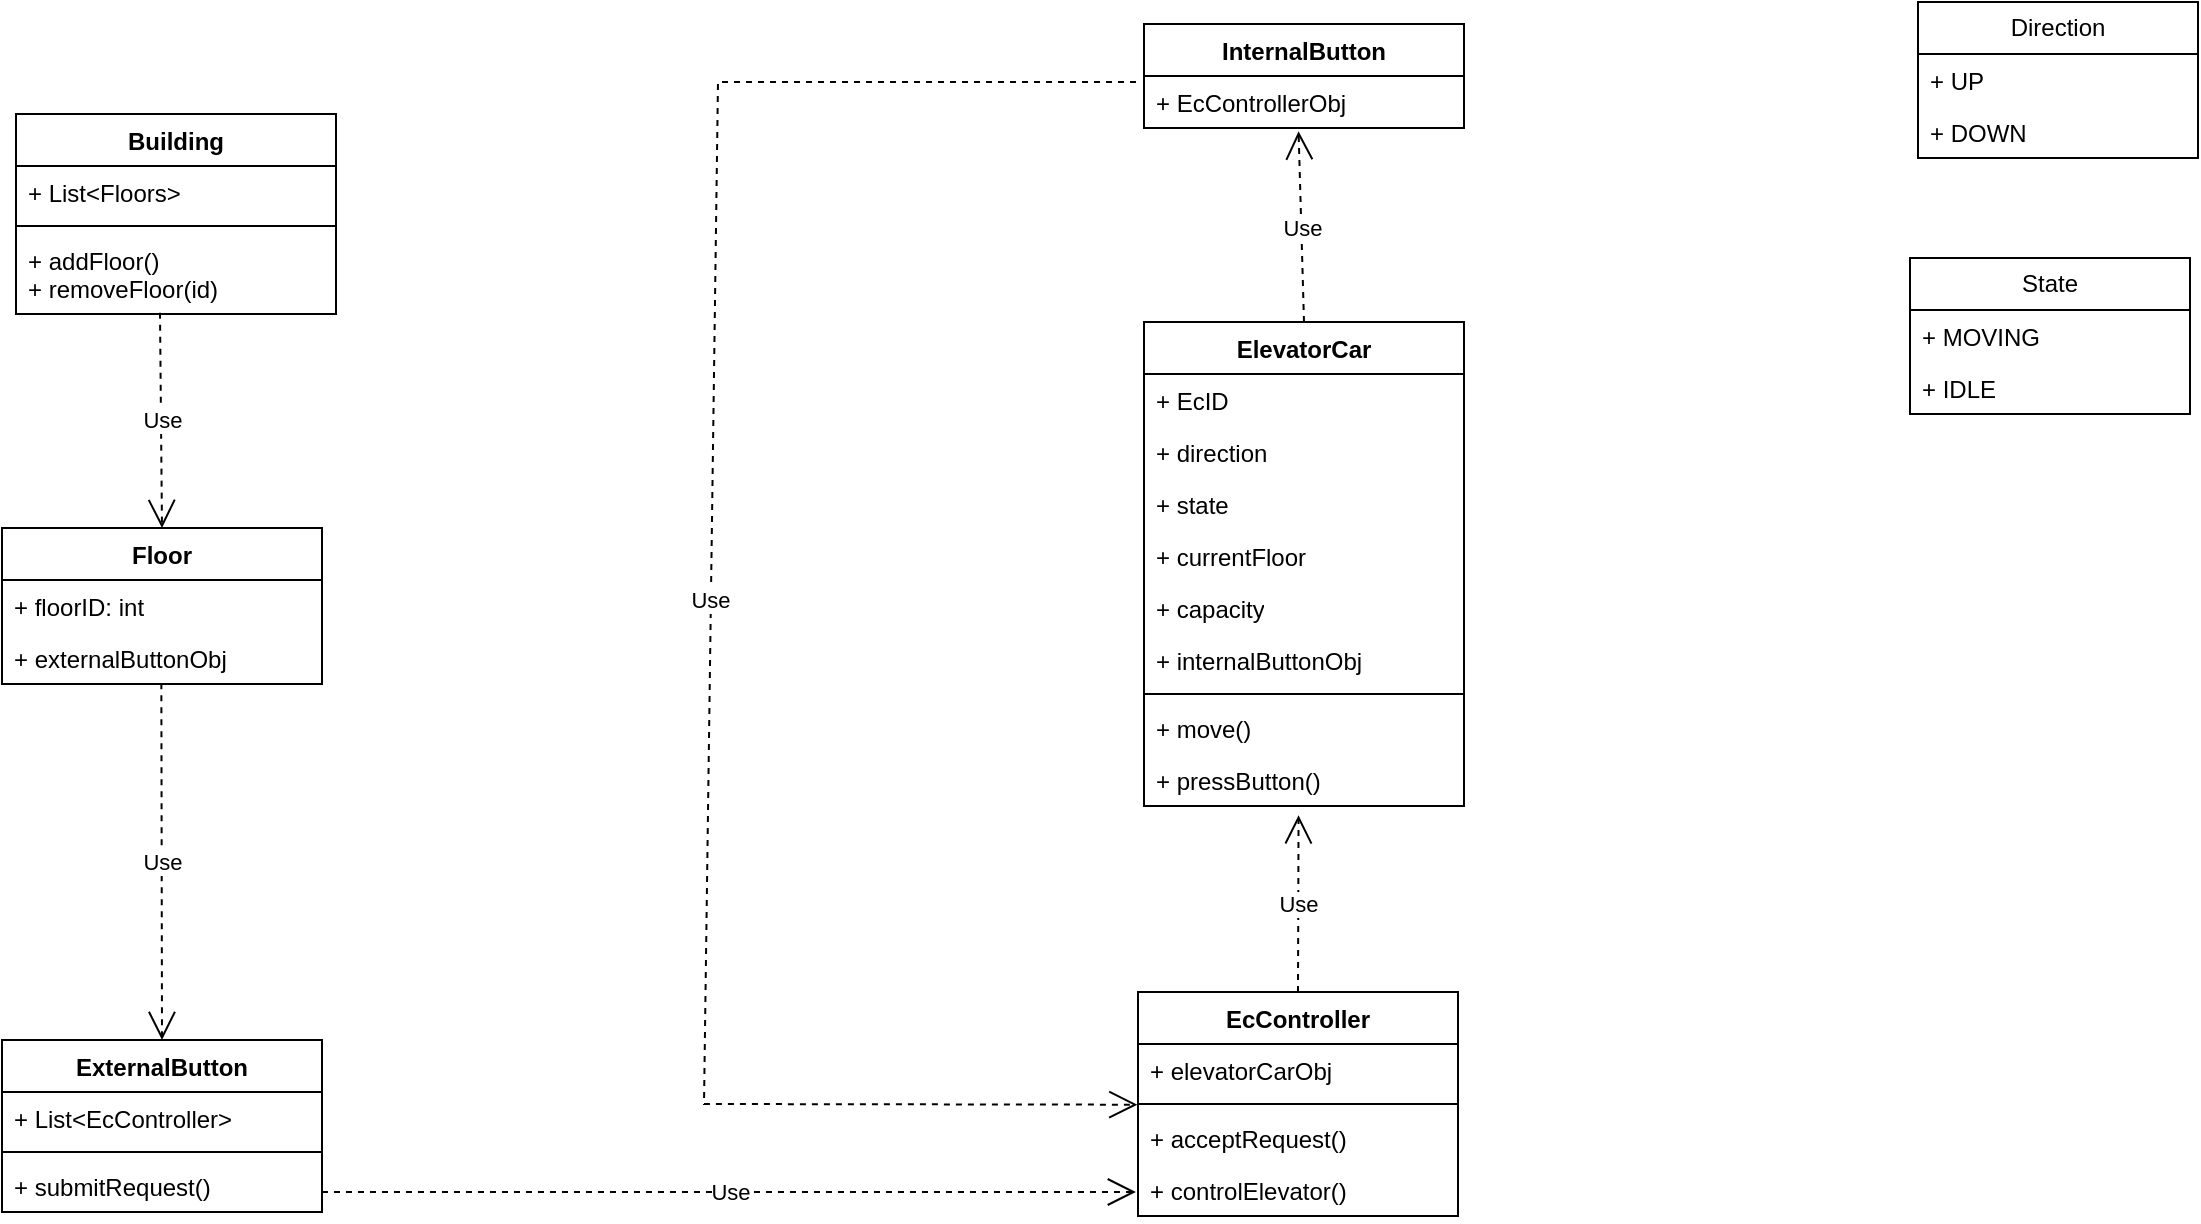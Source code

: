 <mxfile version="24.7.5">
  <diagram id="C5RBs43oDa-KdzZeNtuy" name="Page-1">
    <mxGraphModel dx="2474" dy="1197" grid="0" gridSize="10" guides="1" tooltips="1" connect="1" arrows="1" fold="1" page="0" pageScale="1" pageWidth="827" pageHeight="1169" math="0" shadow="0">
      <root>
        <mxCell id="WIyWlLk6GJQsqaUBKTNV-0" />
        <mxCell id="WIyWlLk6GJQsqaUBKTNV-1" parent="WIyWlLk6GJQsqaUBKTNV-0" />
        <mxCell id="m5VY2FDvkaFgFhENWzP6-0" value="Building" style="swimlane;fontStyle=1;align=center;verticalAlign=top;childLayout=stackLayout;horizontal=1;startSize=26;horizontalStack=0;resizeParent=1;resizeParentMax=0;resizeLast=0;collapsible=1;marginBottom=0;whiteSpace=wrap;html=1;" vertex="1" parent="WIyWlLk6GJQsqaUBKTNV-1">
          <mxGeometry x="-360" y="120" width="160" height="100" as="geometry" />
        </mxCell>
        <mxCell id="m5VY2FDvkaFgFhENWzP6-1" value="+ List&amp;lt;Floors&amp;gt;" style="text;strokeColor=none;fillColor=none;align=left;verticalAlign=top;spacingLeft=4;spacingRight=4;overflow=hidden;rotatable=0;points=[[0,0.5],[1,0.5]];portConstraint=eastwest;whiteSpace=wrap;html=1;" vertex="1" parent="m5VY2FDvkaFgFhENWzP6-0">
          <mxGeometry y="26" width="160" height="26" as="geometry" />
        </mxCell>
        <mxCell id="m5VY2FDvkaFgFhENWzP6-2" value="" style="line;strokeWidth=1;fillColor=none;align=left;verticalAlign=middle;spacingTop=-1;spacingLeft=3;spacingRight=3;rotatable=0;labelPosition=right;points=[];portConstraint=eastwest;strokeColor=inherit;" vertex="1" parent="m5VY2FDvkaFgFhENWzP6-0">
          <mxGeometry y="52" width="160" height="8" as="geometry" />
        </mxCell>
        <mxCell id="m5VY2FDvkaFgFhENWzP6-3" value="+ addFloor()&lt;div&gt;+ removeFloor(id)&lt;/div&gt;" style="text;strokeColor=none;fillColor=none;align=left;verticalAlign=top;spacingLeft=4;spacingRight=4;overflow=hidden;rotatable=0;points=[[0,0.5],[1,0.5]];portConstraint=eastwest;whiteSpace=wrap;html=1;" vertex="1" parent="m5VY2FDvkaFgFhENWzP6-0">
          <mxGeometry y="60" width="160" height="40" as="geometry" />
        </mxCell>
        <mxCell id="m5VY2FDvkaFgFhENWzP6-4" value="Floor" style="swimlane;fontStyle=1;align=center;verticalAlign=top;childLayout=stackLayout;horizontal=1;startSize=26;horizontalStack=0;resizeParent=1;resizeParentMax=0;resizeLast=0;collapsible=1;marginBottom=0;whiteSpace=wrap;html=1;" vertex="1" parent="WIyWlLk6GJQsqaUBKTNV-1">
          <mxGeometry x="-367" y="327" width="160" height="78" as="geometry" />
        </mxCell>
        <mxCell id="m5VY2FDvkaFgFhENWzP6-5" value="+ floorID: int" style="text;strokeColor=none;fillColor=none;align=left;verticalAlign=top;spacingLeft=4;spacingRight=4;overflow=hidden;rotatable=0;points=[[0,0.5],[1,0.5]];portConstraint=eastwest;whiteSpace=wrap;html=1;" vertex="1" parent="m5VY2FDvkaFgFhENWzP6-4">
          <mxGeometry y="26" width="160" height="26" as="geometry" />
        </mxCell>
        <mxCell id="m5VY2FDvkaFgFhENWzP6-8" value="+ externalButtonObj" style="text;strokeColor=none;fillColor=none;align=left;verticalAlign=top;spacingLeft=4;spacingRight=4;overflow=hidden;rotatable=0;points=[[0,0.5],[1,0.5]];portConstraint=eastwest;whiteSpace=wrap;html=1;" vertex="1" parent="m5VY2FDvkaFgFhENWzP6-4">
          <mxGeometry y="52" width="160" height="26" as="geometry" />
        </mxCell>
        <mxCell id="m5VY2FDvkaFgFhENWzP6-9" value="ExternalButton" style="swimlane;fontStyle=1;align=center;verticalAlign=top;childLayout=stackLayout;horizontal=1;startSize=26;horizontalStack=0;resizeParent=1;resizeParentMax=0;resizeLast=0;collapsible=1;marginBottom=0;whiteSpace=wrap;html=1;" vertex="1" parent="WIyWlLk6GJQsqaUBKTNV-1">
          <mxGeometry x="-367" y="583" width="160" height="86" as="geometry" />
        </mxCell>
        <mxCell id="m5VY2FDvkaFgFhENWzP6-10" value="+ List&amp;lt;EcController&amp;gt;" style="text;strokeColor=none;fillColor=none;align=left;verticalAlign=top;spacingLeft=4;spacingRight=4;overflow=hidden;rotatable=0;points=[[0,0.5],[1,0.5]];portConstraint=eastwest;whiteSpace=wrap;html=1;" vertex="1" parent="m5VY2FDvkaFgFhENWzP6-9">
          <mxGeometry y="26" width="160" height="26" as="geometry" />
        </mxCell>
        <mxCell id="m5VY2FDvkaFgFhENWzP6-11" value="" style="line;strokeWidth=1;fillColor=none;align=left;verticalAlign=middle;spacingTop=-1;spacingLeft=3;spacingRight=3;rotatable=0;labelPosition=right;points=[];portConstraint=eastwest;strokeColor=inherit;" vertex="1" parent="m5VY2FDvkaFgFhENWzP6-9">
          <mxGeometry y="52" width="160" height="8" as="geometry" />
        </mxCell>
        <mxCell id="m5VY2FDvkaFgFhENWzP6-12" value="+ submitRequest()" style="text;strokeColor=none;fillColor=none;align=left;verticalAlign=top;spacingLeft=4;spacingRight=4;overflow=hidden;rotatable=0;points=[[0,0.5],[1,0.5]];portConstraint=eastwest;whiteSpace=wrap;html=1;" vertex="1" parent="m5VY2FDvkaFgFhENWzP6-9">
          <mxGeometry y="60" width="160" height="26" as="geometry" />
        </mxCell>
        <mxCell id="m5VY2FDvkaFgFhENWzP6-13" value="ElevatorCar" style="swimlane;fontStyle=1;align=center;verticalAlign=top;childLayout=stackLayout;horizontal=1;startSize=26;horizontalStack=0;resizeParent=1;resizeParentMax=0;resizeLast=0;collapsible=1;marginBottom=0;whiteSpace=wrap;html=1;" vertex="1" parent="WIyWlLk6GJQsqaUBKTNV-1">
          <mxGeometry x="204" y="224" width="160" height="242" as="geometry" />
        </mxCell>
        <mxCell id="m5VY2FDvkaFgFhENWzP6-14" value="+ EcID" style="text;strokeColor=none;fillColor=none;align=left;verticalAlign=top;spacingLeft=4;spacingRight=4;overflow=hidden;rotatable=0;points=[[0,0.5],[1,0.5]];portConstraint=eastwest;whiteSpace=wrap;html=1;" vertex="1" parent="m5VY2FDvkaFgFhENWzP6-13">
          <mxGeometry y="26" width="160" height="26" as="geometry" />
        </mxCell>
        <mxCell id="m5VY2FDvkaFgFhENWzP6-17" value="+ direction" style="text;strokeColor=none;fillColor=none;align=left;verticalAlign=top;spacingLeft=4;spacingRight=4;overflow=hidden;rotatable=0;points=[[0,0.5],[1,0.5]];portConstraint=eastwest;whiteSpace=wrap;html=1;" vertex="1" parent="m5VY2FDvkaFgFhENWzP6-13">
          <mxGeometry y="52" width="160" height="26" as="geometry" />
        </mxCell>
        <mxCell id="m5VY2FDvkaFgFhENWzP6-18" value="+ state" style="text;strokeColor=none;fillColor=none;align=left;verticalAlign=top;spacingLeft=4;spacingRight=4;overflow=hidden;rotatable=0;points=[[0,0.5],[1,0.5]];portConstraint=eastwest;whiteSpace=wrap;html=1;" vertex="1" parent="m5VY2FDvkaFgFhENWzP6-13">
          <mxGeometry y="78" width="160" height="26" as="geometry" />
        </mxCell>
        <mxCell id="m5VY2FDvkaFgFhENWzP6-19" value="+ currentFloor" style="text;strokeColor=none;fillColor=none;align=left;verticalAlign=top;spacingLeft=4;spacingRight=4;overflow=hidden;rotatable=0;points=[[0,0.5],[1,0.5]];portConstraint=eastwest;whiteSpace=wrap;html=1;" vertex="1" parent="m5VY2FDvkaFgFhENWzP6-13">
          <mxGeometry y="104" width="160" height="26" as="geometry" />
        </mxCell>
        <mxCell id="m5VY2FDvkaFgFhENWzP6-20" value="+ capacity" style="text;strokeColor=none;fillColor=none;align=left;verticalAlign=top;spacingLeft=4;spacingRight=4;overflow=hidden;rotatable=0;points=[[0,0.5],[1,0.5]];portConstraint=eastwest;whiteSpace=wrap;html=1;" vertex="1" parent="m5VY2FDvkaFgFhENWzP6-13">
          <mxGeometry y="130" width="160" height="26" as="geometry" />
        </mxCell>
        <mxCell id="m5VY2FDvkaFgFhENWzP6-33" value="+ internalButtonObj" style="text;strokeColor=none;fillColor=none;align=left;verticalAlign=top;spacingLeft=4;spacingRight=4;overflow=hidden;rotatable=0;points=[[0,0.5],[1,0.5]];portConstraint=eastwest;whiteSpace=wrap;html=1;" vertex="1" parent="m5VY2FDvkaFgFhENWzP6-13">
          <mxGeometry y="156" width="160" height="26" as="geometry" />
        </mxCell>
        <mxCell id="m5VY2FDvkaFgFhENWzP6-15" value="" style="line;strokeWidth=1;fillColor=none;align=left;verticalAlign=middle;spacingTop=-1;spacingLeft=3;spacingRight=3;rotatable=0;labelPosition=right;points=[];portConstraint=eastwest;strokeColor=inherit;" vertex="1" parent="m5VY2FDvkaFgFhENWzP6-13">
          <mxGeometry y="182" width="160" height="8" as="geometry" />
        </mxCell>
        <mxCell id="m5VY2FDvkaFgFhENWzP6-16" value="+ move()" style="text;strokeColor=none;fillColor=none;align=left;verticalAlign=top;spacingLeft=4;spacingRight=4;overflow=hidden;rotatable=0;points=[[0,0.5],[1,0.5]];portConstraint=eastwest;whiteSpace=wrap;html=1;" vertex="1" parent="m5VY2FDvkaFgFhENWzP6-13">
          <mxGeometry y="190" width="160" height="26" as="geometry" />
        </mxCell>
        <mxCell id="m5VY2FDvkaFgFhENWzP6-34" value="+ pressButton()" style="text;strokeColor=none;fillColor=none;align=left;verticalAlign=top;spacingLeft=4;spacingRight=4;overflow=hidden;rotatable=0;points=[[0,0.5],[1,0.5]];portConstraint=eastwest;whiteSpace=wrap;html=1;" vertex="1" parent="m5VY2FDvkaFgFhENWzP6-13">
          <mxGeometry y="216" width="160" height="26" as="geometry" />
        </mxCell>
        <mxCell id="m5VY2FDvkaFgFhENWzP6-21" value="Direction" style="swimlane;fontStyle=0;childLayout=stackLayout;horizontal=1;startSize=26;fillColor=none;horizontalStack=0;resizeParent=1;resizeParentMax=0;resizeLast=0;collapsible=1;marginBottom=0;whiteSpace=wrap;html=1;" vertex="1" parent="WIyWlLk6GJQsqaUBKTNV-1">
          <mxGeometry x="591" y="64" width="140" height="78" as="geometry" />
        </mxCell>
        <mxCell id="m5VY2FDvkaFgFhENWzP6-22" value="+ UP" style="text;strokeColor=none;fillColor=none;align=left;verticalAlign=top;spacingLeft=4;spacingRight=4;overflow=hidden;rotatable=0;points=[[0,0.5],[1,0.5]];portConstraint=eastwest;whiteSpace=wrap;html=1;" vertex="1" parent="m5VY2FDvkaFgFhENWzP6-21">
          <mxGeometry y="26" width="140" height="26" as="geometry" />
        </mxCell>
        <mxCell id="m5VY2FDvkaFgFhENWzP6-23" value="+ DOWN" style="text;strokeColor=none;fillColor=none;align=left;verticalAlign=top;spacingLeft=4;spacingRight=4;overflow=hidden;rotatable=0;points=[[0,0.5],[1,0.5]];portConstraint=eastwest;whiteSpace=wrap;html=1;" vertex="1" parent="m5VY2FDvkaFgFhENWzP6-21">
          <mxGeometry y="52" width="140" height="26" as="geometry" />
        </mxCell>
        <mxCell id="m5VY2FDvkaFgFhENWzP6-25" value="State" style="swimlane;fontStyle=0;childLayout=stackLayout;horizontal=1;startSize=26;fillColor=none;horizontalStack=0;resizeParent=1;resizeParentMax=0;resizeLast=0;collapsible=1;marginBottom=0;whiteSpace=wrap;html=1;" vertex="1" parent="WIyWlLk6GJQsqaUBKTNV-1">
          <mxGeometry x="587" y="192" width="140" height="78" as="geometry" />
        </mxCell>
        <mxCell id="m5VY2FDvkaFgFhENWzP6-26" value="+ MOVING" style="text;strokeColor=none;fillColor=none;align=left;verticalAlign=top;spacingLeft=4;spacingRight=4;overflow=hidden;rotatable=0;points=[[0,0.5],[1,0.5]];portConstraint=eastwest;whiteSpace=wrap;html=1;" vertex="1" parent="m5VY2FDvkaFgFhENWzP6-25">
          <mxGeometry y="26" width="140" height="26" as="geometry" />
        </mxCell>
        <mxCell id="m5VY2FDvkaFgFhENWzP6-27" value="+ IDLE" style="text;strokeColor=none;fillColor=none;align=left;verticalAlign=top;spacingLeft=4;spacingRight=4;overflow=hidden;rotatable=0;points=[[0,0.5],[1,0.5]];portConstraint=eastwest;whiteSpace=wrap;html=1;" vertex="1" parent="m5VY2FDvkaFgFhENWzP6-25">
          <mxGeometry y="52" width="140" height="26" as="geometry" />
        </mxCell>
        <mxCell id="m5VY2FDvkaFgFhENWzP6-29" value="EcController" style="swimlane;fontStyle=1;align=center;verticalAlign=top;childLayout=stackLayout;horizontal=1;startSize=26;horizontalStack=0;resizeParent=1;resizeParentMax=0;resizeLast=0;collapsible=1;marginBottom=0;whiteSpace=wrap;html=1;" vertex="1" parent="WIyWlLk6GJQsqaUBKTNV-1">
          <mxGeometry x="201" y="559" width="160" height="112" as="geometry" />
        </mxCell>
        <mxCell id="m5VY2FDvkaFgFhENWzP6-30" value="+ elevatorCarObj" style="text;strokeColor=none;fillColor=none;align=left;verticalAlign=top;spacingLeft=4;spacingRight=4;overflow=hidden;rotatable=0;points=[[0,0.5],[1,0.5]];portConstraint=eastwest;whiteSpace=wrap;html=1;" vertex="1" parent="m5VY2FDvkaFgFhENWzP6-29">
          <mxGeometry y="26" width="160" height="26" as="geometry" />
        </mxCell>
        <mxCell id="m5VY2FDvkaFgFhENWzP6-31" value="" style="line;strokeWidth=1;fillColor=none;align=left;verticalAlign=middle;spacingTop=-1;spacingLeft=3;spacingRight=3;rotatable=0;labelPosition=right;points=[];portConstraint=eastwest;strokeColor=inherit;" vertex="1" parent="m5VY2FDvkaFgFhENWzP6-29">
          <mxGeometry y="52" width="160" height="8" as="geometry" />
        </mxCell>
        <mxCell id="m5VY2FDvkaFgFhENWzP6-32" value="+ acceptRequest()" style="text;strokeColor=none;fillColor=none;align=left;verticalAlign=top;spacingLeft=4;spacingRight=4;overflow=hidden;rotatable=0;points=[[0,0.5],[1,0.5]];portConstraint=eastwest;whiteSpace=wrap;html=1;" vertex="1" parent="m5VY2FDvkaFgFhENWzP6-29">
          <mxGeometry y="60" width="160" height="26" as="geometry" />
        </mxCell>
        <mxCell id="m5VY2FDvkaFgFhENWzP6-39" value="+ controlElevator()" style="text;strokeColor=none;fillColor=none;align=left;verticalAlign=top;spacingLeft=4;spacingRight=4;overflow=hidden;rotatable=0;points=[[0,0.5],[1,0.5]];portConstraint=eastwest;whiteSpace=wrap;html=1;" vertex="1" parent="m5VY2FDvkaFgFhENWzP6-29">
          <mxGeometry y="86" width="160" height="26" as="geometry" />
        </mxCell>
        <mxCell id="m5VY2FDvkaFgFhENWzP6-35" value="InternalButton" style="swimlane;fontStyle=1;align=center;verticalAlign=top;childLayout=stackLayout;horizontal=1;startSize=26;horizontalStack=0;resizeParent=1;resizeParentMax=0;resizeLast=0;collapsible=1;marginBottom=0;whiteSpace=wrap;html=1;" vertex="1" parent="WIyWlLk6GJQsqaUBKTNV-1">
          <mxGeometry x="204" y="75" width="160" height="52" as="geometry" />
        </mxCell>
        <mxCell id="m5VY2FDvkaFgFhENWzP6-36" value="+ EcControllerObj" style="text;strokeColor=none;fillColor=none;align=left;verticalAlign=top;spacingLeft=4;spacingRight=4;overflow=hidden;rotatable=0;points=[[0,0.5],[1,0.5]];portConstraint=eastwest;whiteSpace=wrap;html=1;" vertex="1" parent="m5VY2FDvkaFgFhENWzP6-35">
          <mxGeometry y="26" width="160" height="26" as="geometry" />
        </mxCell>
        <mxCell id="m5VY2FDvkaFgFhENWzP6-40" value="Use" style="endArrow=open;endSize=12;dashed=1;html=1;rounded=0;exitX=0.45;exitY=0.983;exitDx=0;exitDy=0;exitPerimeter=0;entryX=0.5;entryY=0;entryDx=0;entryDy=0;" edge="1" parent="WIyWlLk6GJQsqaUBKTNV-1" source="m5VY2FDvkaFgFhENWzP6-3" target="m5VY2FDvkaFgFhENWzP6-4">
          <mxGeometry width="160" relative="1" as="geometry">
            <mxPoint x="-294" y="224" as="sourcePoint" />
            <mxPoint x="-134" y="224" as="targetPoint" />
          </mxGeometry>
        </mxCell>
        <mxCell id="m5VY2FDvkaFgFhENWzP6-41" value="Use" style="endArrow=open;endSize=12;dashed=1;html=1;rounded=0;exitX=0.498;exitY=0.987;exitDx=0;exitDy=0;exitPerimeter=0;entryX=0.5;entryY=0;entryDx=0;entryDy=0;" edge="1" parent="WIyWlLk6GJQsqaUBKTNV-1" source="m5VY2FDvkaFgFhENWzP6-8" target="m5VY2FDvkaFgFhENWzP6-9">
          <mxGeometry width="160" relative="1" as="geometry">
            <mxPoint x="-304" y="456" as="sourcePoint" />
            <mxPoint x="-144" y="456" as="targetPoint" />
          </mxGeometry>
        </mxCell>
        <mxCell id="m5VY2FDvkaFgFhENWzP6-42" value="Use" style="endArrow=open;endSize=12;dashed=1;html=1;rounded=0;entryX=0.483;entryY=1.064;entryDx=0;entryDy=0;entryPerimeter=0;exitX=0.5;exitY=0;exitDx=0;exitDy=0;" edge="1" parent="WIyWlLk6GJQsqaUBKTNV-1" source="m5VY2FDvkaFgFhENWzP6-13" target="m5VY2FDvkaFgFhENWzP6-36">
          <mxGeometry width="160" relative="1" as="geometry">
            <mxPoint x="287" y="221" as="sourcePoint" />
            <mxPoint x="464" y="202" as="targetPoint" />
          </mxGeometry>
        </mxCell>
        <mxCell id="m5VY2FDvkaFgFhENWzP6-43" value="Use" style="endArrow=open;endSize=12;dashed=1;html=1;rounded=0;exitX=0.5;exitY=0;exitDx=0;exitDy=0;entryX=0.483;entryY=1.179;entryDx=0;entryDy=0;entryPerimeter=0;" edge="1" parent="WIyWlLk6GJQsqaUBKTNV-1" source="m5VY2FDvkaFgFhENWzP6-29" target="m5VY2FDvkaFgFhENWzP6-34">
          <mxGeometry width="160" relative="1" as="geometry">
            <mxPoint x="284" y="553" as="sourcePoint" />
            <mxPoint x="444" y="553" as="targetPoint" />
          </mxGeometry>
        </mxCell>
        <mxCell id="m5VY2FDvkaFgFhENWzP6-44" value="Use" style="endArrow=open;endSize=12;dashed=1;html=1;rounded=0;entryX=0.006;entryY=0.375;entryDx=0;entryDy=0;entryPerimeter=0;" edge="1" parent="WIyWlLk6GJQsqaUBKTNV-1">
          <mxGeometry width="160" relative="1" as="geometry">
            <mxPoint x="-207" y="659" as="sourcePoint" />
            <mxPoint x="199.96" y="659" as="targetPoint" />
          </mxGeometry>
        </mxCell>
        <mxCell id="m5VY2FDvkaFgFhENWzP6-45" value="Use" style="endArrow=open;endSize=12;dashed=1;html=1;rounded=0;exitX=-0.025;exitY=0.115;exitDx=0;exitDy=0;exitPerimeter=0;entryX=-0.002;entryY=1.167;entryDx=0;entryDy=0;entryPerimeter=0;" edge="1" parent="WIyWlLk6GJQsqaUBKTNV-1" source="m5VY2FDvkaFgFhENWzP6-36" target="m5VY2FDvkaFgFhENWzP6-30">
          <mxGeometry width="160" relative="1" as="geometry">
            <mxPoint x="-26" y="165" as="sourcePoint" />
            <mxPoint x="134" y="165" as="targetPoint" />
            <Array as="points">
              <mxPoint x="-9" y="104" />
              <mxPoint x="-16" y="615" />
            </Array>
          </mxGeometry>
        </mxCell>
      </root>
    </mxGraphModel>
  </diagram>
</mxfile>
